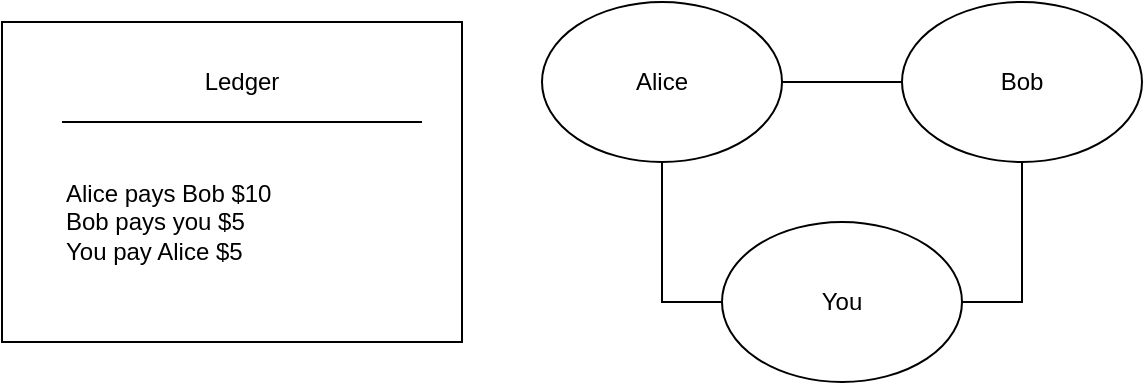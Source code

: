 <mxfile version="12.1.1" type="device" pages="1"><diagram id="B-MWYPaIFR4gvcPNUvEC" name="Page-1"><mxGraphModel dx="900" dy="623" grid="1" gridSize="10" guides="1" tooltips="1" connect="1" arrows="1" fold="1" page="1" pageScale="1" pageWidth="300" pageHeight="40" math="0" shadow="0"><root><mxCell id="0"/><mxCell id="1" parent="0"/><mxCell id="lK0YW5-rfInrWxokozXZ-18" value="" style="group" vertex="1" connectable="0" parent="1"><mxGeometry x="290" y="10" width="300" height="190" as="geometry"/></mxCell><mxCell id="lK0YW5-rfInrWxokozXZ-8" value="Alice" style="ellipse;whiteSpace=wrap;html=1;" vertex="1" parent="lK0YW5-rfInrWxokozXZ-18"><mxGeometry width="120" height="80" as="geometry"/></mxCell><mxCell id="lK0YW5-rfInrWxokozXZ-9" value="Bob" style="ellipse;whiteSpace=wrap;html=1;" vertex="1" parent="lK0YW5-rfInrWxokozXZ-18"><mxGeometry x="180" width="120" height="80" as="geometry"/></mxCell><mxCell id="lK0YW5-rfInrWxokozXZ-15" value="" style="edgeStyle=orthogonalEdgeStyle;rounded=0;orthogonalLoop=1;jettySize=auto;html=1;endArrow=none;endFill=0;" edge="1" parent="lK0YW5-rfInrWxokozXZ-18" source="lK0YW5-rfInrWxokozXZ-8" target="lK0YW5-rfInrWxokozXZ-9"><mxGeometry relative="1" as="geometry"/></mxCell><mxCell id="lK0YW5-rfInrWxokozXZ-10" value="You" style="ellipse;whiteSpace=wrap;html=1;" vertex="1" parent="lK0YW5-rfInrWxokozXZ-18"><mxGeometry x="90" y="110" width="120" height="80" as="geometry"/></mxCell><mxCell id="lK0YW5-rfInrWxokozXZ-12" value="" style="edgeStyle=orthogonalEdgeStyle;rounded=0;orthogonalLoop=1;jettySize=auto;html=1;entryX=0;entryY=0.5;entryDx=0;entryDy=0;endArrow=none;endFill=0;" edge="1" parent="lK0YW5-rfInrWxokozXZ-18" source="lK0YW5-rfInrWxokozXZ-8" target="lK0YW5-rfInrWxokozXZ-10"><mxGeometry relative="1" as="geometry"><mxPoint x="60" y="160" as="targetPoint"/></mxGeometry></mxCell><mxCell id="lK0YW5-rfInrWxokozXZ-14" value="" style="edgeStyle=orthogonalEdgeStyle;rounded=0;orthogonalLoop=1;jettySize=auto;html=1;entryX=1;entryY=0.5;entryDx=0;entryDy=0;endArrow=none;endFill=0;" edge="1" parent="lK0YW5-rfInrWxokozXZ-18" source="lK0YW5-rfInrWxokozXZ-9" target="lK0YW5-rfInrWxokozXZ-10"><mxGeometry relative="1" as="geometry"><mxPoint x="240" y="160" as="targetPoint"/></mxGeometry></mxCell><mxCell id="lK0YW5-rfInrWxokozXZ-19" value="" style="group" vertex="1" connectable="0" parent="1"><mxGeometry x="20" y="20" width="230" height="160" as="geometry"/></mxCell><mxCell id="lK0YW5-rfInrWxokozXZ-1" value="" style="whiteSpace=wrap;html=1;" vertex="1" parent="lK0YW5-rfInrWxokozXZ-19"><mxGeometry width="230" height="160" as="geometry"/></mxCell><mxCell id="lK0YW5-rfInrWxokozXZ-4" value="Ledger" style="text;html=1;strokeColor=none;fillColor=none;align=center;verticalAlign=middle;whiteSpace=wrap;rounded=0;" vertex="1" parent="lK0YW5-rfInrWxokozXZ-19"><mxGeometry x="100" y="20" width="40" height="20" as="geometry"/></mxCell><mxCell id="lK0YW5-rfInrWxokozXZ-5" value="" style="endArrow=none;html=1;" edge="1" parent="lK0YW5-rfInrWxokozXZ-19"><mxGeometry width="50" height="50" relative="1" as="geometry"><mxPoint x="30" y="50" as="sourcePoint"/><mxPoint x="210" y="50" as="targetPoint"/></mxGeometry></mxCell><mxCell id="lK0YW5-rfInrWxokozXZ-6" value="Alice pays Bob $10&lt;br&gt;Bob pays you $5&lt;br&gt;You pay Alice $5" style="text;html=1;strokeColor=none;fillColor=none;align=left;verticalAlign=middle;whiteSpace=wrap;rounded=0;" vertex="1" parent="lK0YW5-rfInrWxokozXZ-19"><mxGeometry x="30" y="75" width="120" height="50" as="geometry"/></mxCell></root></mxGraphModel></diagram></mxfile>